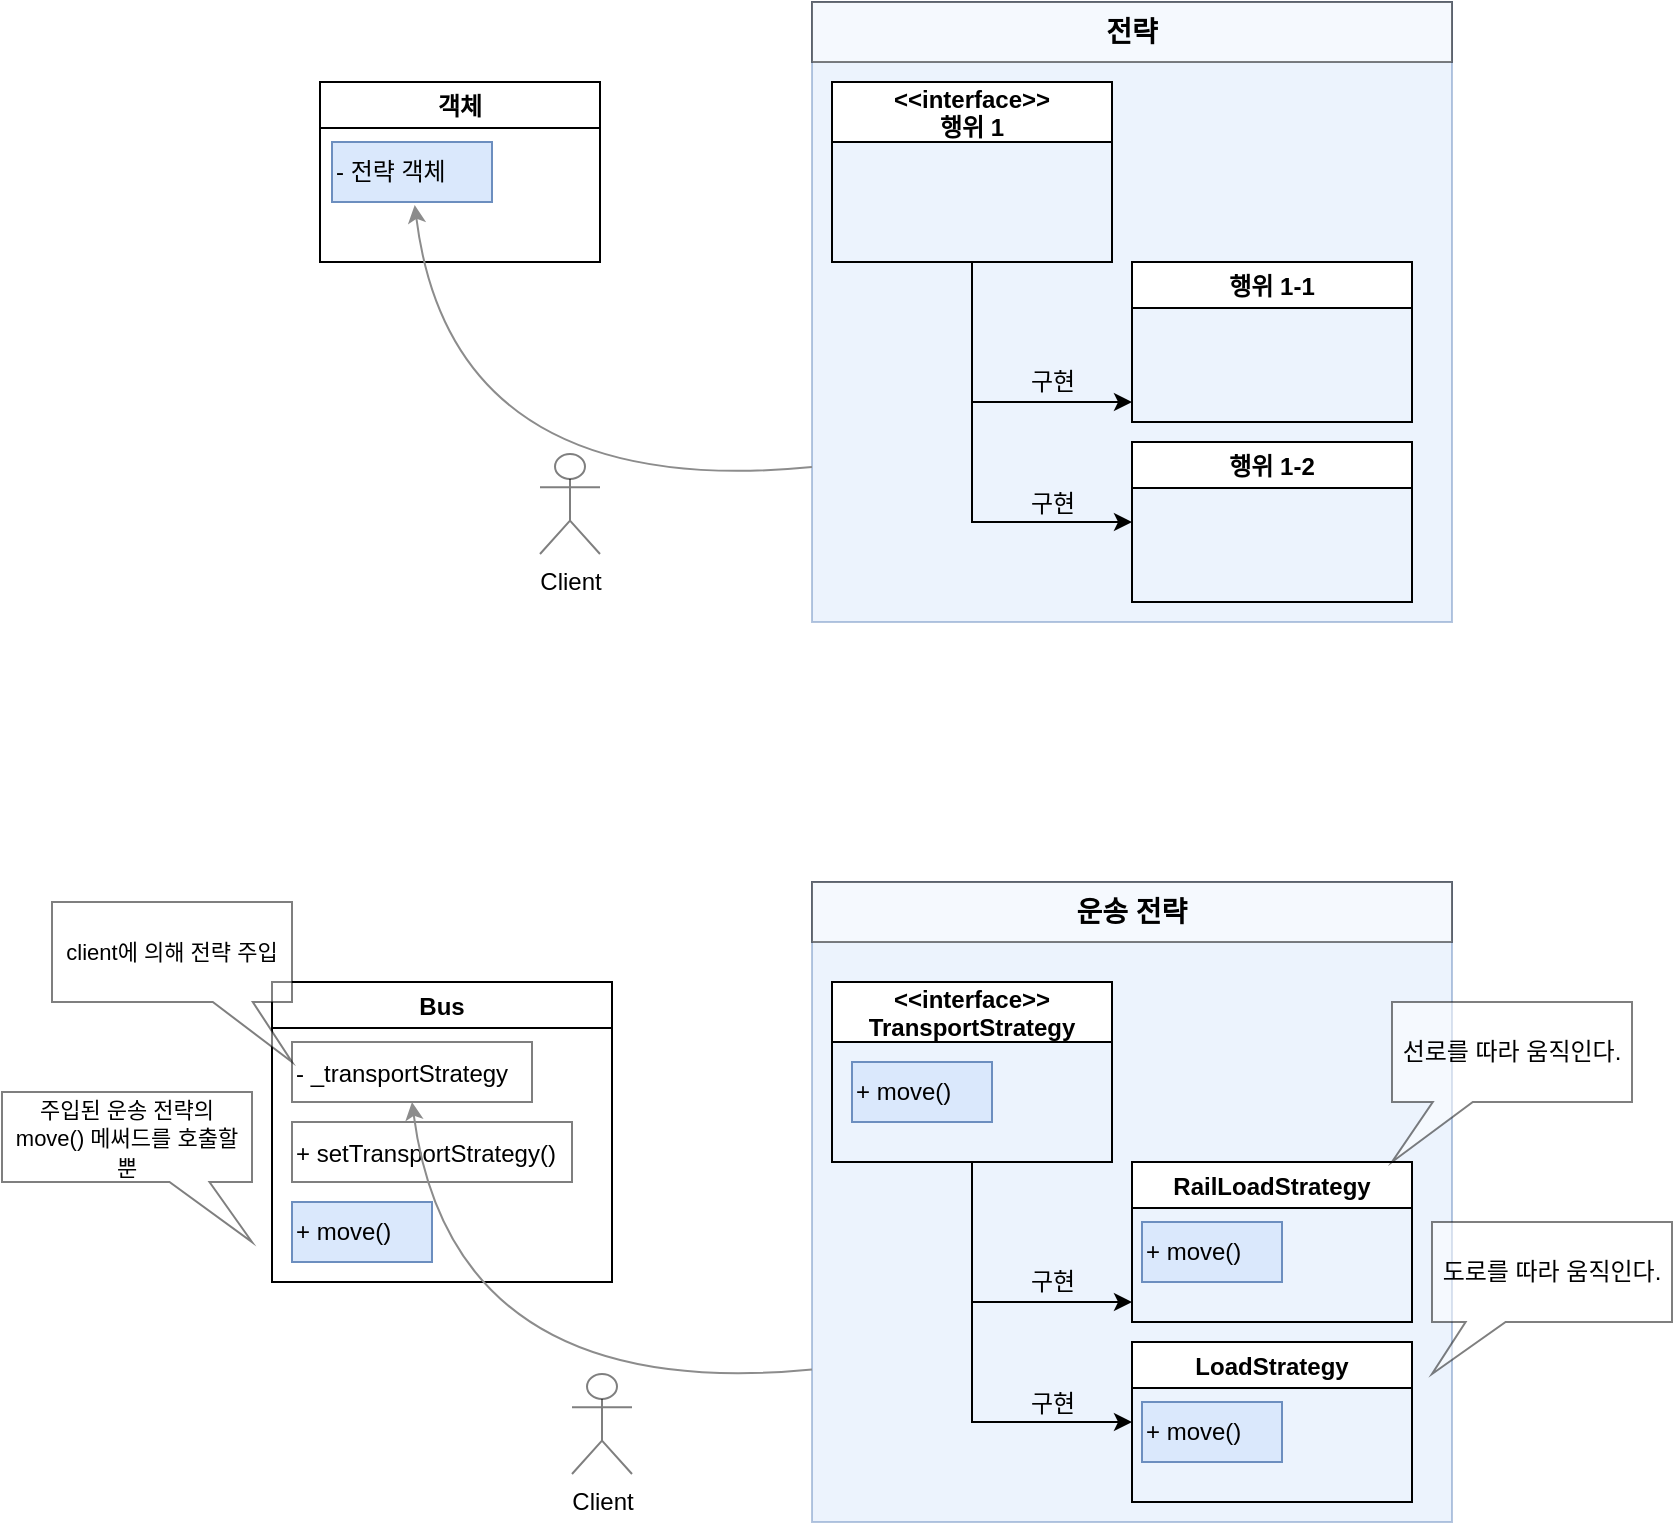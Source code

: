 <mxfile version="20.5.1" type="github">
  <diagram id="V44vgC85Xr9zjTKgFqXy" name="페이지-1">
    <mxGraphModel dx="985" dy="528" grid="1" gridSize="10" guides="1" tooltips="1" connect="1" arrows="1" fold="1" page="1" pageScale="1" pageWidth="827" pageHeight="1169" math="0" shadow="0">
      <root>
        <mxCell id="0" />
        <mxCell id="1" parent="0" />
        <mxCell id="OUXlp0eqUI5RNmwmJQa5-26" value="" style="rounded=0;whiteSpace=wrap;html=1;fillColor=#dae8fc;strokeColor=#6c8ebf;opacity=50;" vertex="1" parent="1">
          <mxGeometry x="520" y="190" width="320" height="310" as="geometry" />
        </mxCell>
        <mxCell id="OUXlp0eqUI5RNmwmJQa5-1" value="객체" style="swimlane;startSize=23;" vertex="1" parent="1">
          <mxGeometry x="274" y="230" width="140" height="90" as="geometry" />
        </mxCell>
        <mxCell id="OUXlp0eqUI5RNmwmJQa5-16" value="- 전략 객체" style="text;html=1;align=left;verticalAlign=middle;resizable=0;points=[];autosize=1;strokeColor=#6c8ebf;fillColor=#dae8fc;" vertex="1" parent="OUXlp0eqUI5RNmwmJQa5-1">
          <mxGeometry x="6" y="30" width="80" height="30" as="geometry" />
        </mxCell>
        <mxCell id="OUXlp0eqUI5RNmwmJQa5-20" style="edgeStyle=orthogonalEdgeStyle;rounded=0;orthogonalLoop=1;jettySize=auto;html=1;" edge="1" parent="1" source="OUXlp0eqUI5RNmwmJQa5-9">
          <mxGeometry relative="1" as="geometry">
            <mxPoint x="680" y="390" as="targetPoint" />
            <Array as="points">
              <mxPoint x="600" y="390" />
            </Array>
          </mxGeometry>
        </mxCell>
        <mxCell id="OUXlp0eqUI5RNmwmJQa5-22" style="edgeStyle=orthogonalEdgeStyle;rounded=0;orthogonalLoop=1;jettySize=auto;html=1;entryX=0;entryY=0.5;entryDx=0;entryDy=0;" edge="1" parent="1" source="OUXlp0eqUI5RNmwmJQa5-9" target="OUXlp0eqUI5RNmwmJQa5-18">
          <mxGeometry relative="1" as="geometry">
            <Array as="points">
              <mxPoint x="600" y="450" />
            </Array>
          </mxGeometry>
        </mxCell>
        <mxCell id="OUXlp0eqUI5RNmwmJQa5-17" value="행위 1-1" style="swimlane;" vertex="1" parent="1">
          <mxGeometry x="680" y="320" width="140" height="80" as="geometry" />
        </mxCell>
        <mxCell id="OUXlp0eqUI5RNmwmJQa5-18" value="행위 1-2" style="swimlane;" vertex="1" parent="1">
          <mxGeometry x="680" y="410" width="140" height="80" as="geometry" />
        </mxCell>
        <mxCell id="OUXlp0eqUI5RNmwmJQa5-24" value="구현" style="text;html=1;align=center;verticalAlign=middle;resizable=0;points=[];autosize=1;strokeColor=none;fillColor=none;" vertex="1" parent="1">
          <mxGeometry x="615" y="365" width="50" height="30" as="geometry" />
        </mxCell>
        <mxCell id="OUXlp0eqUI5RNmwmJQa5-25" value="구현" style="text;html=1;align=center;verticalAlign=middle;resizable=0;points=[];autosize=1;strokeColor=none;fillColor=none;" vertex="1" parent="1">
          <mxGeometry x="615" y="426" width="50" height="30" as="geometry" />
        </mxCell>
        <mxCell id="OUXlp0eqUI5RNmwmJQa5-9" value="&lt;&lt;interface&gt;&gt;&#xa;행위 1" style="swimlane;startSize=30;" vertex="1" parent="1">
          <mxGeometry x="530" y="230" width="140" height="90" as="geometry" />
        </mxCell>
        <mxCell id="OUXlp0eqUI5RNmwmJQa5-29" value="Client" style="shape=umlActor;verticalLabelPosition=bottom;verticalAlign=top;html=1;outlineConnect=0;opacity=50;" vertex="1" parent="1">
          <mxGeometry x="384" y="416" width="30" height="50" as="geometry" />
        </mxCell>
        <mxCell id="OUXlp0eqUI5RNmwmJQa5-32" value="" style="curved=1;endArrow=classic;html=1;rounded=0;exitX=0;exitY=0.75;exitDx=0;exitDy=0;entryX=0.517;entryY=1.05;entryDx=0;entryDy=0;entryPerimeter=0;strokeColor=#8C8C8C;" edge="1" parent="1" source="OUXlp0eqUI5RNmwmJQa5-26" target="OUXlp0eqUI5RNmwmJQa5-16">
          <mxGeometry width="50" height="50" relative="1" as="geometry">
            <mxPoint x="560" y="510" as="sourcePoint" />
            <mxPoint x="400" y="510" as="targetPoint" />
            <Array as="points">
              <mxPoint x="340" y="440" />
            </Array>
          </mxGeometry>
        </mxCell>
        <mxCell id="OUXlp0eqUI5RNmwmJQa5-50" value="" style="rounded=0;whiteSpace=wrap;html=1;fillColor=#dae8fc;strokeColor=#6c8ebf;opacity=50;" vertex="1" parent="1">
          <mxGeometry x="520" y="630" width="320" height="320" as="geometry" />
        </mxCell>
        <mxCell id="OUXlp0eqUI5RNmwmJQa5-51" style="edgeStyle=orthogonalEdgeStyle;rounded=0;orthogonalLoop=1;jettySize=auto;html=1;" edge="1" parent="1" source="OUXlp0eqUI5RNmwmJQa5-57">
          <mxGeometry relative="1" as="geometry">
            <mxPoint x="680" y="840" as="targetPoint" />
            <Array as="points">
              <mxPoint x="600" y="840" />
            </Array>
          </mxGeometry>
        </mxCell>
        <mxCell id="OUXlp0eqUI5RNmwmJQa5-52" style="edgeStyle=orthogonalEdgeStyle;rounded=0;orthogonalLoop=1;jettySize=auto;html=1;entryX=0;entryY=0.5;entryDx=0;entryDy=0;" edge="1" parent="1" source="OUXlp0eqUI5RNmwmJQa5-57" target="OUXlp0eqUI5RNmwmJQa5-54">
          <mxGeometry relative="1" as="geometry">
            <Array as="points">
              <mxPoint x="600" y="900" />
            </Array>
          </mxGeometry>
        </mxCell>
        <mxCell id="OUXlp0eqUI5RNmwmJQa5-53" value="RailLoadStrategy" style="swimlane;" vertex="1" parent="1">
          <mxGeometry x="680" y="770" width="140" height="80" as="geometry" />
        </mxCell>
        <mxCell id="OUXlp0eqUI5RNmwmJQa5-54" value="LoadStrategy" style="swimlane;" vertex="1" parent="1">
          <mxGeometry x="680" y="860" width="140" height="80" as="geometry" />
        </mxCell>
        <mxCell id="OUXlp0eqUI5RNmwmJQa5-66" value="+ move()" style="text;html=1;align=left;verticalAlign=middle;resizable=0;points=[];autosize=1;strokeColor=#6c8ebf;fillColor=#dae8fc;" vertex="1" parent="OUXlp0eqUI5RNmwmJQa5-54">
          <mxGeometry x="5" y="30" width="70" height="30" as="geometry" />
        </mxCell>
        <mxCell id="OUXlp0eqUI5RNmwmJQa5-55" value="구현" style="text;html=1;align=center;verticalAlign=middle;resizable=0;points=[];autosize=1;strokeColor=none;fillColor=none;" vertex="1" parent="1">
          <mxGeometry x="615" y="815" width="50" height="30" as="geometry" />
        </mxCell>
        <mxCell id="OUXlp0eqUI5RNmwmJQa5-56" value="구현" style="text;html=1;align=center;verticalAlign=middle;resizable=0;points=[];autosize=1;strokeColor=none;fillColor=none;" vertex="1" parent="1">
          <mxGeometry x="615" y="876" width="50" height="30" as="geometry" />
        </mxCell>
        <mxCell id="OUXlp0eqUI5RNmwmJQa5-57" value="&lt;&lt;interface&gt;&gt;&#xa;TransportStrategy" style="swimlane;startSize=30;" vertex="1" parent="1">
          <mxGeometry x="530" y="680" width="140" height="90" as="geometry" />
        </mxCell>
        <mxCell id="OUXlp0eqUI5RNmwmJQa5-59" value="+ move()" style="text;html=1;align=left;verticalAlign=middle;resizable=0;points=[];autosize=1;strokeColor=#6c8ebf;fillColor=#dae8fc;" vertex="1" parent="OUXlp0eqUI5RNmwmJQa5-57">
          <mxGeometry x="10" y="40" width="70" height="30" as="geometry" />
        </mxCell>
        <mxCell id="OUXlp0eqUI5RNmwmJQa5-65" value="+ move()" style="text;html=1;align=left;verticalAlign=middle;resizable=0;points=[];autosize=1;strokeColor=#6c8ebf;fillColor=#dae8fc;" vertex="1" parent="1">
          <mxGeometry x="685" y="800" width="70" height="30" as="geometry" />
        </mxCell>
        <mxCell id="OUXlp0eqUI5RNmwmJQa5-67" value="선로를 따라 움직인다." style="shape=callout;whiteSpace=wrap;html=1;perimeter=calloutPerimeter;opacity=50;size=30;position=0.17;position2=0;base=20;" vertex="1" parent="1">
          <mxGeometry x="810" y="690" width="120" height="80" as="geometry" />
        </mxCell>
        <mxCell id="OUXlp0eqUI5RNmwmJQa5-68" value="도로를 따라 움직인다." style="shape=callout;whiteSpace=wrap;html=1;perimeter=calloutPerimeter;opacity=50;size=26;position=0.14;position2=0;base=20;" vertex="1" parent="1">
          <mxGeometry x="830" y="800" width="120" height="76" as="geometry" />
        </mxCell>
        <mxCell id="OUXlp0eqUI5RNmwmJQa5-69" value="&lt;b&gt;&lt;font style=&quot;font-size: 14px;&quot;&gt;전략&lt;/font&gt;&lt;/b&gt;" style="rounded=0;whiteSpace=wrap;html=1;opacity=50;" vertex="1" parent="1">
          <mxGeometry x="520" y="190" width="320" height="30" as="geometry" />
        </mxCell>
        <mxCell id="OUXlp0eqUI5RNmwmJQa5-70" value="&lt;span style=&quot;font-size: 14px;&quot;&gt;&lt;b&gt;운송 전략&lt;/b&gt;&lt;/span&gt;" style="rounded=0;whiteSpace=wrap;html=1;opacity=50;" vertex="1" parent="1">
          <mxGeometry x="520" y="630" width="320" height="30" as="geometry" />
        </mxCell>
        <mxCell id="OUXlp0eqUI5RNmwmJQa5-71" value="Bus" style="swimlane;startSize=23;" vertex="1" parent="1">
          <mxGeometry x="250" y="680" width="170" height="150" as="geometry" />
        </mxCell>
        <mxCell id="OUXlp0eqUI5RNmwmJQa5-72" value="+ move()" style="text;html=1;align=left;verticalAlign=middle;resizable=0;points=[];autosize=1;strokeColor=#6c8ebf;fillColor=#dae8fc;" vertex="1" parent="OUXlp0eqUI5RNmwmJQa5-71">
          <mxGeometry x="10" y="110" width="70" height="30" as="geometry" />
        </mxCell>
        <mxCell id="OUXlp0eqUI5RNmwmJQa5-80" value="&lt;font style=&quot;font-size: 12px;&quot;&gt;- _transportStrategy&lt;/font&gt;" style="rounded=0;whiteSpace=wrap;html=1;fontSize=14;opacity=50;align=left;" vertex="1" parent="OUXlp0eqUI5RNmwmJQa5-71">
          <mxGeometry x="10" y="30" width="120" height="30" as="geometry" />
        </mxCell>
        <mxCell id="OUXlp0eqUI5RNmwmJQa5-81" value="&lt;font style=&quot;font-size: 12px;&quot;&gt;+ setTransportStrategy()&lt;/font&gt;" style="rounded=0;whiteSpace=wrap;html=1;fontSize=14;opacity=50;align=left;" vertex="1" parent="OUXlp0eqUI5RNmwmJQa5-71">
          <mxGeometry x="10" y="70" width="140" height="30" as="geometry" />
        </mxCell>
        <mxCell id="OUXlp0eqUI5RNmwmJQa5-83" value="&lt;font style=&quot;font-size: 11px;&quot;&gt;주입된 운송 전략의 move() 메써드를 호출할 뿐&lt;/font&gt;" style="shape=callout;whiteSpace=wrap;html=1;perimeter=calloutPerimeter;fontSize=12;opacity=50;position2=1;base=20;size=30;position=0.67;" vertex="1" parent="1">
          <mxGeometry x="115" y="735" width="125" height="75" as="geometry" />
        </mxCell>
        <mxCell id="OUXlp0eqUI5RNmwmJQa5-82" value="&lt;font style=&quot;font-size: 11px;&quot;&gt;client에 의해 전략 주입&lt;/font&gt;" style="shape=callout;whiteSpace=wrap;html=1;perimeter=calloutPerimeter;fontSize=12;opacity=50;position2=1;base=20;size=30;position=0.67;" vertex="1" parent="1">
          <mxGeometry x="140" y="640" width="120" height="80" as="geometry" />
        </mxCell>
        <mxCell id="OUXlp0eqUI5RNmwmJQa5-85" value="Client" style="shape=umlActor;verticalLabelPosition=bottom;verticalAlign=top;html=1;outlineConnect=0;opacity=50;" vertex="1" parent="1">
          <mxGeometry x="400" y="876" width="30" height="50" as="geometry" />
        </mxCell>
        <mxCell id="OUXlp0eqUI5RNmwmJQa5-86" value="" style="curved=1;endArrow=classic;html=1;rounded=0;exitX=0;exitY=0.75;exitDx=0;exitDy=0;entryX=0.5;entryY=1;entryDx=0;entryDy=0;strokeColor=#8C8C8C;" edge="1" parent="1" target="OUXlp0eqUI5RNmwmJQa5-80">
          <mxGeometry width="50" height="50" relative="1" as="geometry">
            <mxPoint x="520" y="873.75" as="sourcePoint" />
            <mxPoint x="321.36" y="742.75" as="targetPoint" />
            <Array as="points">
              <mxPoint x="340" y="891.25" />
            </Array>
          </mxGeometry>
        </mxCell>
      </root>
    </mxGraphModel>
  </diagram>
</mxfile>
